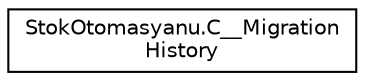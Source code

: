 digraph "Graphical Class Hierarchy"
{
  edge [fontname="Helvetica",fontsize="10",labelfontname="Helvetica",labelfontsize="10"];
  node [fontname="Helvetica",fontsize="10",shape=record];
  rankdir="LR";
  Node0 [label="StokOtomasyanu.C__Migration\lHistory",height=0.2,width=0.4,color="black", fillcolor="white", style="filled",URL="$class_stok_otomasyanu_1_1_c_____migration_history.html"];
}
